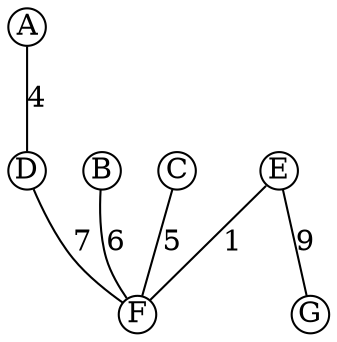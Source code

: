 graph Demo {
      node [height=0.25,width=0.25,fixedsize=true]
      A -- D [label="4"]
      B -- F [label="6"]
      C -- F [label="5"]
      D -- F [label="7"]
      E -- G [label="9"]
      E -- F [label="1"]
}
